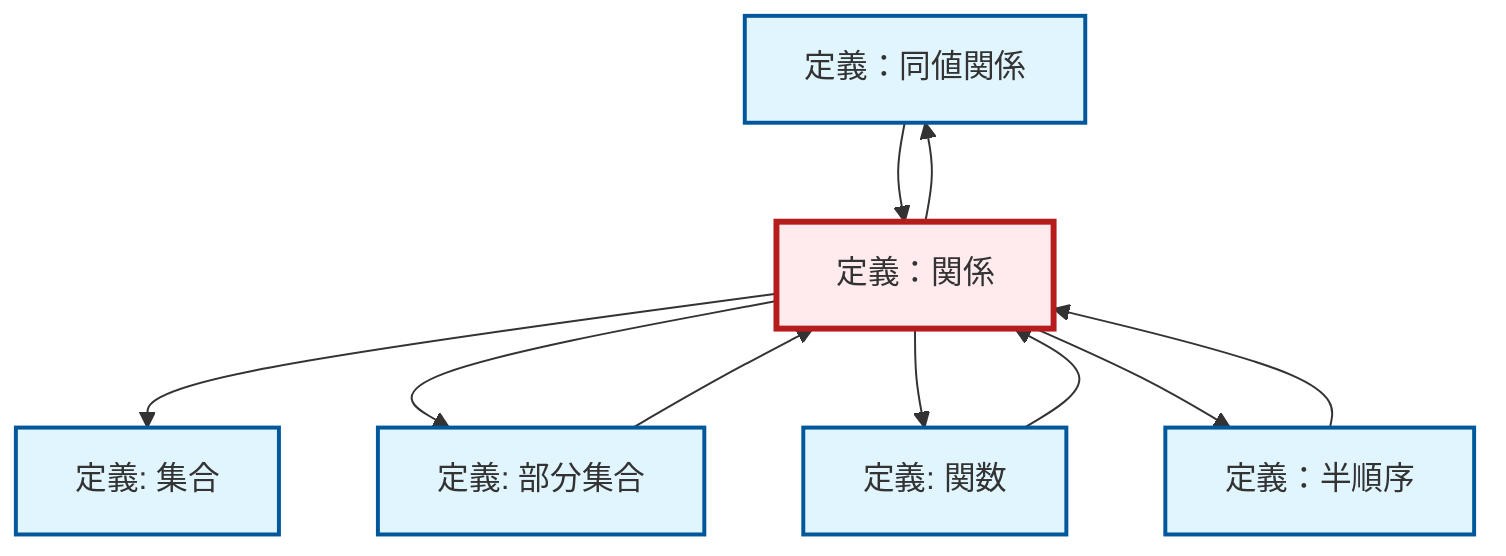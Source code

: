 graph TD
    classDef definition fill:#e1f5fe,stroke:#01579b,stroke-width:2px
    classDef theorem fill:#f3e5f5,stroke:#4a148c,stroke-width:2px
    classDef axiom fill:#fff3e0,stroke:#e65100,stroke-width:2px
    classDef example fill:#e8f5e9,stroke:#1b5e20,stroke-width:2px
    classDef current fill:#ffebee,stroke:#b71c1c,stroke-width:3px
    def-equivalence-relation["定義：同値関係"]:::definition
    def-function["定義: 関数"]:::definition
    def-subset["定義: 部分集合"]:::definition
    def-set["定義: 集合"]:::definition
    def-partial-order["定義：半順序"]:::definition
    def-relation["定義：関係"]:::definition
    def-partial-order --> def-relation
    def-relation --> def-set
    def-relation --> def-equivalence-relation
    def-relation --> def-subset
    def-function --> def-relation
    def-equivalence-relation --> def-relation
    def-relation --> def-function
    def-subset --> def-relation
    def-relation --> def-partial-order
    class def-relation current